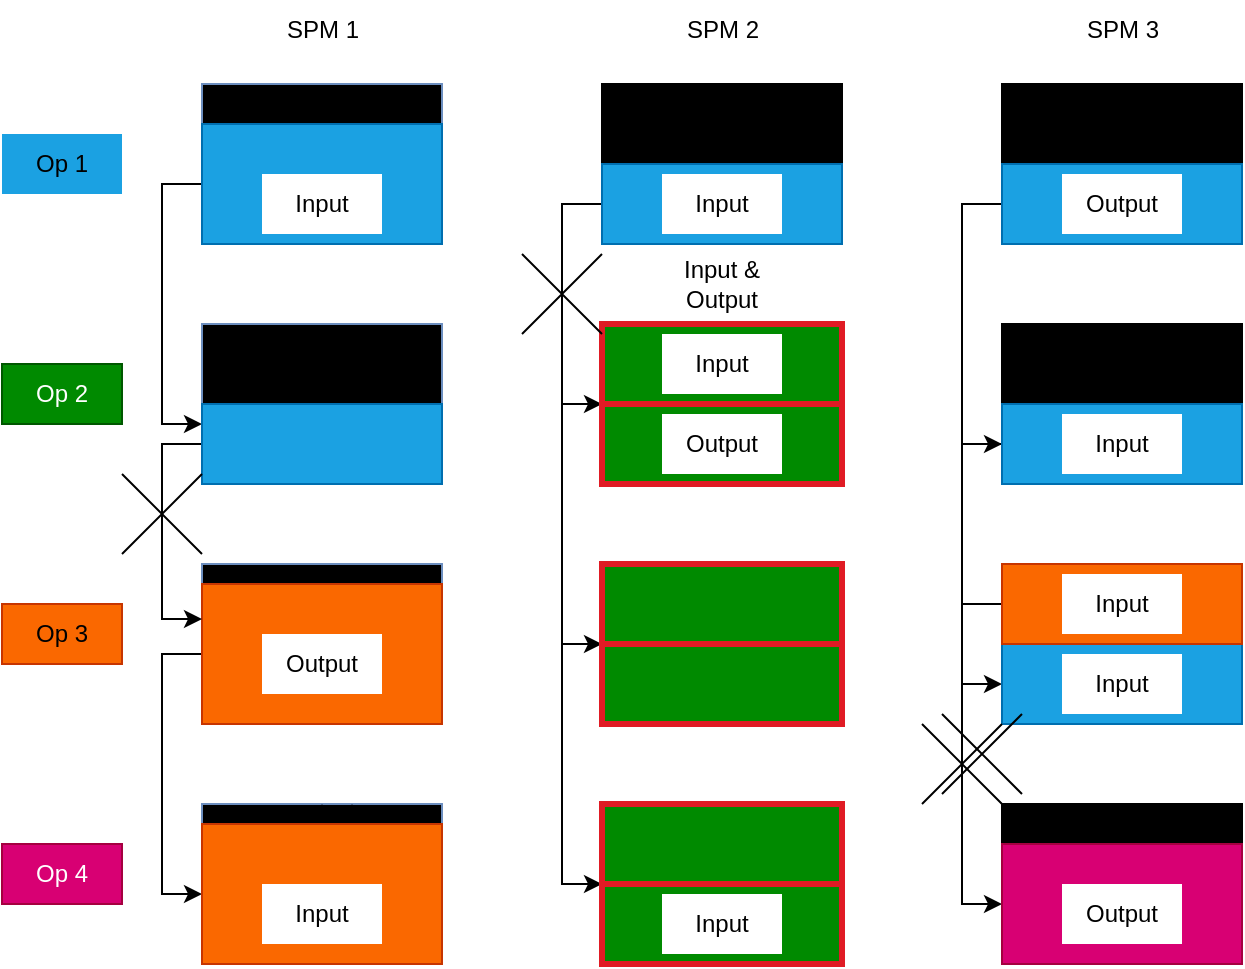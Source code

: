 <mxfile version="21.6.2" type="device">
  <diagram name="Page-1" id="moUsD8jSpCFT6V2yOXMw">
    <mxGraphModel dx="972" dy="731" grid="1" gridSize="10" guides="1" tooltips="1" connect="1" arrows="1" fold="1" page="1" pageScale="1" pageWidth="850" pageHeight="1100" math="0" shadow="0">
      <root>
        <mxCell id="0" />
        <mxCell id="1" parent="0" />
        <mxCell id="qJZFCacRla0ivbcwvyp5-1" value="" style="rounded=0;whiteSpace=wrap;html=1;fillColor=#000000;strokeColor=#6c8ebf;" vertex="1" parent="1">
          <mxGeometry x="160" y="80" width="120" height="80" as="geometry" />
        </mxCell>
        <mxCell id="qJZFCacRla0ivbcwvyp5-2" value="" style="rounded=0;whiteSpace=wrap;html=1;strokeColor=#000000;fillColor=#000000;" vertex="1" parent="1">
          <mxGeometry x="360" y="80" width="120" height="80" as="geometry" />
        </mxCell>
        <mxCell id="qJZFCacRla0ivbcwvyp5-3" value="" style="rounded=0;whiteSpace=wrap;html=1;fillColor=#000000;" vertex="1" parent="1">
          <mxGeometry x="560" y="80" width="120" height="80" as="geometry" />
        </mxCell>
        <mxCell id="qJZFCacRla0ivbcwvyp5-4" value="Op 1" style="text;html=1;strokeColor=none;fillColor=#1BA1E2;align=center;verticalAlign=middle;whiteSpace=wrap;rounded=0;" vertex="1" parent="1">
          <mxGeometry x="60" y="105" width="60" height="30" as="geometry" />
        </mxCell>
        <mxCell id="qJZFCacRla0ivbcwvyp5-92" style="edgeStyle=orthogonalEdgeStyle;rounded=0;orthogonalLoop=1;jettySize=auto;html=1;exitX=0;exitY=0.5;exitDx=0;exitDy=0;entryX=0;entryY=0.25;entryDx=0;entryDy=0;" edge="1" parent="1" source="qJZFCacRla0ivbcwvyp5-6" target="qJZFCacRla0ivbcwvyp5-90">
          <mxGeometry relative="1" as="geometry" />
        </mxCell>
        <mxCell id="qJZFCacRla0ivbcwvyp5-6" value="" style="rounded=0;whiteSpace=wrap;html=1;fillColor=#1ba1e2;strokeColor=#006EAF;fontColor=#ffffff;" vertex="1" parent="1">
          <mxGeometry x="160" y="100" width="120" height="60" as="geometry" />
        </mxCell>
        <mxCell id="qJZFCacRla0ivbcwvyp5-95" style="edgeStyle=orthogonalEdgeStyle;rounded=0;orthogonalLoop=1;jettySize=auto;html=1;exitX=0;exitY=0.5;exitDx=0;exitDy=0;entryX=0;entryY=0;entryDx=0;entryDy=0;" edge="1" parent="1" source="qJZFCacRla0ivbcwvyp5-8" target="qJZFCacRla0ivbcwvyp5-26">
          <mxGeometry relative="1" as="geometry">
            <Array as="points">
              <mxPoint x="340" y="140" />
              <mxPoint x="340" y="240" />
            </Array>
          </mxGeometry>
        </mxCell>
        <mxCell id="qJZFCacRla0ivbcwvyp5-8" value="" style="rounded=0;whiteSpace=wrap;html=1;fillColor=#1ba1e2;strokeColor=#006EAF;fontColor=#ffffff;" vertex="1" parent="1">
          <mxGeometry x="360" y="120" width="120" height="40" as="geometry" />
        </mxCell>
        <mxCell id="qJZFCacRla0ivbcwvyp5-78" style="edgeStyle=orthogonalEdgeStyle;rounded=0;orthogonalLoop=1;jettySize=auto;html=1;exitX=0;exitY=0.5;exitDx=0;exitDy=0;entryX=0;entryY=0.5;entryDx=0;entryDy=0;" edge="1" parent="1" source="qJZFCacRla0ivbcwvyp5-10" target="qJZFCacRla0ivbcwvyp5-24">
          <mxGeometry relative="1" as="geometry" />
        </mxCell>
        <mxCell id="qJZFCacRla0ivbcwvyp5-10" value="" style="rounded=0;whiteSpace=wrap;html=1;fillColor=#1ba1e2;strokeColor=#006EAF;fontColor=#ffffff;" vertex="1" parent="1">
          <mxGeometry x="560" y="120" width="120" height="40" as="geometry" />
        </mxCell>
        <mxCell id="qJZFCacRla0ivbcwvyp5-11" value="Op 2" style="text;html=1;strokeColor=#005700;fillColor=#008a00;align=center;verticalAlign=middle;whiteSpace=wrap;rounded=0;fontColor=#ffffff;" vertex="1" parent="1">
          <mxGeometry x="60" y="220" width="60" height="30" as="geometry" />
        </mxCell>
        <mxCell id="qJZFCacRla0ivbcwvyp5-12" value="" style="rounded=0;whiteSpace=wrap;html=1;strokeColor=#000000;fillColor=#000000;" vertex="1" parent="1">
          <mxGeometry x="360" y="200" width="120" height="80" as="geometry" />
        </mxCell>
        <mxCell id="qJZFCacRla0ivbcwvyp5-13" value="" style="rounded=0;whiteSpace=wrap;html=1;fillColor=#000000;strokeColor=#6c8ebf;" vertex="1" parent="1">
          <mxGeometry x="160" y="200" width="120" height="80" as="geometry" />
        </mxCell>
        <mxCell id="qJZFCacRla0ivbcwvyp5-14" value="" style="rounded=0;whiteSpace=wrap;html=1;fillColor=#000000;" vertex="1" parent="1">
          <mxGeometry x="560" y="200" width="120" height="80" as="geometry" />
        </mxCell>
        <mxCell id="qJZFCacRla0ivbcwvyp5-18" value="&lt;div&gt;Input&lt;/div&gt;" style="text;html=1;strokeColor=none;fillColor=default;align=center;verticalAlign=middle;whiteSpace=wrap;rounded=0;" vertex="1" parent="1">
          <mxGeometry x="190" y="125" width="60" height="30" as="geometry" />
        </mxCell>
        <mxCell id="qJZFCacRla0ivbcwvyp5-19" value="&lt;div&gt;Input&lt;/div&gt;" style="text;html=1;strokeColor=none;fillColor=default;align=center;verticalAlign=middle;whiteSpace=wrap;rounded=0;" vertex="1" parent="1">
          <mxGeometry x="390" y="125" width="60" height="30" as="geometry" />
        </mxCell>
        <mxCell id="qJZFCacRla0ivbcwvyp5-20" value="&lt;div&gt;Output&lt;/div&gt;" style="text;html=1;strokeColor=none;fillColor=default;align=center;verticalAlign=middle;whiteSpace=wrap;rounded=0;" vertex="1" parent="1">
          <mxGeometry x="590" y="125" width="60" height="30" as="geometry" />
        </mxCell>
        <mxCell id="qJZFCacRla0ivbcwvyp5-22" value="" style="rounded=0;whiteSpace=wrap;html=1;fillColor=#008a00;fontColor=#ffffff;strokeColor=#e01b24;strokeWidth=3;" vertex="1" parent="1">
          <mxGeometry x="360" y="200" width="120" height="40" as="geometry" />
        </mxCell>
        <mxCell id="qJZFCacRla0ivbcwvyp5-79" style="edgeStyle=orthogonalEdgeStyle;rounded=0;orthogonalLoop=1;jettySize=auto;html=1;exitX=0;exitY=0.5;exitDx=0;exitDy=0;entryX=0;entryY=0.5;entryDx=0;entryDy=0;" edge="1" parent="1" source="qJZFCacRla0ivbcwvyp5-24" target="qJZFCacRla0ivbcwvyp5-37">
          <mxGeometry relative="1" as="geometry" />
        </mxCell>
        <mxCell id="qJZFCacRla0ivbcwvyp5-24" value="" style="rounded=0;whiteSpace=wrap;html=1;fillColor=#1ba1e2;strokeColor=#006EAF;fontColor=#ffffff;" vertex="1" parent="1">
          <mxGeometry x="560" y="240" width="120" height="40" as="geometry" />
        </mxCell>
        <mxCell id="qJZFCacRla0ivbcwvyp5-107" style="edgeStyle=orthogonalEdgeStyle;rounded=0;orthogonalLoop=1;jettySize=auto;html=1;exitX=0;exitY=0;exitDx=0;exitDy=0;entryX=0;entryY=0;entryDx=0;entryDy=0;" edge="1" parent="1" source="qJZFCacRla0ivbcwvyp5-26" target="qJZFCacRla0ivbcwvyp5-104">
          <mxGeometry relative="1" as="geometry">
            <Array as="points">
              <mxPoint x="340" y="240" />
              <mxPoint x="340" y="360" />
            </Array>
          </mxGeometry>
        </mxCell>
        <mxCell id="qJZFCacRla0ivbcwvyp5-26" value="" style="rounded=0;whiteSpace=wrap;html=1;fillColor=#008a00;fontColor=#ffffff;strokeColor=#e01b24;strokeWidth=3;" vertex="1" parent="1">
          <mxGeometry x="360" y="240" width="120" height="40" as="geometry" />
        </mxCell>
        <mxCell id="qJZFCacRla0ivbcwvyp5-30" value="&lt;div&gt;Input &amp;amp; Output&lt;/div&gt;" style="text;html=1;strokeColor=none;fillColor=default;align=center;verticalAlign=middle;whiteSpace=wrap;rounded=0;" vertex="1" parent="1">
          <mxGeometry x="390" y="170" width="60" height="20" as="geometry" />
        </mxCell>
        <mxCell id="qJZFCacRla0ivbcwvyp5-32" value="Op 3" style="text;html=1;strokeColor=#C73500;fillColor=#fa6800;align=center;verticalAlign=middle;whiteSpace=wrap;rounded=0;fontColor=#000000;" vertex="1" parent="1">
          <mxGeometry x="60" y="340" width="60" height="30" as="geometry" />
        </mxCell>
        <mxCell id="qJZFCacRla0ivbcwvyp5-33" value="" style="rounded=0;whiteSpace=wrap;html=1;strokeColor=#000000;fillColor=#000000;" vertex="1" parent="1">
          <mxGeometry x="360" y="320" width="120" height="80" as="geometry" />
        </mxCell>
        <mxCell id="qJZFCacRla0ivbcwvyp5-34" value="" style="rounded=0;whiteSpace=wrap;html=1;fillColor=#000000;strokeColor=#6c8ebf;" vertex="1" parent="1">
          <mxGeometry x="160" y="320" width="120" height="80" as="geometry" />
        </mxCell>
        <mxCell id="qJZFCacRla0ivbcwvyp5-35" value="" style="rounded=0;whiteSpace=wrap;html=1;fillColor=#000000;" vertex="1" parent="1">
          <mxGeometry x="560" y="320" width="120" height="80" as="geometry" />
        </mxCell>
        <mxCell id="qJZFCacRla0ivbcwvyp5-37" value="" style="rounded=0;whiteSpace=wrap;html=1;fillColor=#1ba1e2;strokeColor=#006EAF;fontColor=#ffffff;" vertex="1" parent="1">
          <mxGeometry x="560" y="360" width="120" height="40" as="geometry" />
        </mxCell>
        <mxCell id="qJZFCacRla0ivbcwvyp5-98" style="edgeStyle=orthogonalEdgeStyle;rounded=0;orthogonalLoop=1;jettySize=auto;html=1;exitX=0;exitY=0.5;exitDx=0;exitDy=0;entryX=0;entryY=0.5;entryDx=0;entryDy=0;" edge="1" parent="1" source="qJZFCacRla0ivbcwvyp5-41" target="qJZFCacRla0ivbcwvyp5-67">
          <mxGeometry relative="1" as="geometry" />
        </mxCell>
        <mxCell id="qJZFCacRla0ivbcwvyp5-41" value="" style="rounded=0;whiteSpace=wrap;html=1;fillColor=#fa6800;fontColor=#000000;strokeColor=#C73500;" vertex="1" parent="1">
          <mxGeometry x="560" y="320" width="120" height="40" as="geometry" />
        </mxCell>
        <mxCell id="qJZFCacRla0ivbcwvyp5-94" style="edgeStyle=orthogonalEdgeStyle;rounded=0;orthogonalLoop=1;jettySize=auto;html=1;exitX=0;exitY=0.5;exitDx=0;exitDy=0;entryX=0;entryY=0.5;entryDx=0;entryDy=0;" edge="1" parent="1" source="qJZFCacRla0ivbcwvyp5-53" target="qJZFCacRla0ivbcwvyp5-87">
          <mxGeometry relative="1" as="geometry" />
        </mxCell>
        <mxCell id="qJZFCacRla0ivbcwvyp5-53" value="" style="rounded=0;whiteSpace=wrap;html=1;fillColor=#fa6800;fontColor=#000000;strokeColor=#C73500;" vertex="1" parent="1">
          <mxGeometry x="160" y="330" width="120" height="70" as="geometry" />
        </mxCell>
        <mxCell id="qJZFCacRla0ivbcwvyp5-55" value="Op 4" style="text;html=1;strokeColor=#A50040;fillColor=#d80073;align=center;verticalAlign=middle;whiteSpace=wrap;rounded=0;fontColor=#ffffff;" vertex="1" parent="1">
          <mxGeometry x="60" y="460" width="60" height="30" as="geometry" />
        </mxCell>
        <mxCell id="qJZFCacRla0ivbcwvyp5-56" value="" style="rounded=0;whiteSpace=wrap;html=1;strokeColor=#000000;fillColor=#000000;" vertex="1" parent="1">
          <mxGeometry x="360" y="440" width="120" height="80" as="geometry" />
        </mxCell>
        <mxCell id="qJZFCacRla0ivbcwvyp5-57" value="" style="rounded=0;whiteSpace=wrap;html=1;fillColor=#000000;strokeColor=#6c8ebf;" vertex="1" parent="1">
          <mxGeometry x="160" y="440" width="120" height="80" as="geometry" />
        </mxCell>
        <mxCell id="qJZFCacRla0ivbcwvyp5-58" value="" style="rounded=0;whiteSpace=wrap;html=1;fillColor=#000000;" vertex="1" parent="1">
          <mxGeometry x="560" y="440" width="120" height="80" as="geometry" />
        </mxCell>
        <mxCell id="qJZFCacRla0ivbcwvyp5-59" style="edgeStyle=orthogonalEdgeStyle;rounded=0;orthogonalLoop=1;jettySize=auto;html=1;exitX=0.5;exitY=0;exitDx=0;exitDy=0;entryX=0.75;entryY=1;entryDx=0;entryDy=0;" edge="1" parent="1">
          <mxGeometry relative="1" as="geometry">
            <mxPoint x="235" y="440" as="targetPoint" />
            <mxPoint x="220" y="470" as="sourcePoint" />
          </mxGeometry>
        </mxCell>
        <mxCell id="qJZFCacRla0ivbcwvyp5-60" style="edgeStyle=orthogonalEdgeStyle;rounded=0;orthogonalLoop=1;jettySize=auto;html=1;exitX=0.5;exitY=0;exitDx=0;exitDy=0;entryX=0.5;entryY=0;entryDx=0;entryDy=0;" edge="1" parent="1" target="qJZFCacRla0ivbcwvyp5-57">
          <mxGeometry relative="1" as="geometry">
            <mxPoint x="220" y="470" as="sourcePoint" />
          </mxGeometry>
        </mxCell>
        <mxCell id="qJZFCacRla0ivbcwvyp5-67" value="" style="rounded=0;whiteSpace=wrap;html=1;fillColor=#d80073;fontColor=#ffffff;strokeColor=#A50040;" vertex="1" parent="1">
          <mxGeometry x="560" y="460" width="120" height="60" as="geometry" />
        </mxCell>
        <mxCell id="qJZFCacRla0ivbcwvyp5-71" value="&lt;div&gt;SPM 1&lt;/div&gt;" style="text;html=1;align=center;verticalAlign=middle;resizable=0;points=[];autosize=1;strokeColor=none;fillColor=none;" vertex="1" parent="1">
          <mxGeometry x="190" y="38" width="60" height="30" as="geometry" />
        </mxCell>
        <mxCell id="qJZFCacRla0ivbcwvyp5-72" value="&lt;div&gt;SPM 2&lt;br&gt;&lt;/div&gt;" style="text;html=1;align=center;verticalAlign=middle;resizable=0;points=[];autosize=1;strokeColor=none;fillColor=none;" vertex="1" parent="1">
          <mxGeometry x="390" y="38" width="60" height="30" as="geometry" />
        </mxCell>
        <mxCell id="qJZFCacRla0ivbcwvyp5-73" value="&lt;div&gt;SPM 3&lt;br&gt;&lt;/div&gt;" style="text;html=1;align=center;verticalAlign=middle;resizable=0;points=[];autosize=1;strokeColor=none;fillColor=none;" vertex="1" parent="1">
          <mxGeometry x="590" y="38" width="60" height="30" as="geometry" />
        </mxCell>
        <mxCell id="qJZFCacRla0ivbcwvyp5-74" value="&lt;div&gt;Input&lt;/div&gt;" style="text;html=1;strokeColor=none;fillColor=default;align=center;verticalAlign=middle;whiteSpace=wrap;rounded=0;" vertex="1" parent="1">
          <mxGeometry x="390" y="205" width="60" height="30" as="geometry" />
        </mxCell>
        <mxCell id="qJZFCacRla0ivbcwvyp5-75" value="&lt;div&gt;Output&lt;/div&gt;" style="text;html=1;strokeColor=none;fillColor=default;align=center;verticalAlign=middle;whiteSpace=wrap;rounded=0;" vertex="1" parent="1">
          <mxGeometry x="390" y="245" width="60" height="30" as="geometry" />
        </mxCell>
        <mxCell id="qJZFCacRla0ivbcwvyp5-77" value="&lt;div&gt;Input&lt;/div&gt;" style="text;html=1;strokeColor=none;fillColor=default;align=center;verticalAlign=middle;whiteSpace=wrap;rounded=0;" vertex="1" parent="1">
          <mxGeometry x="590" y="245" width="60" height="30" as="geometry" />
        </mxCell>
        <mxCell id="qJZFCacRla0ivbcwvyp5-80" value="&lt;div&gt;Input&lt;/div&gt;" style="text;html=1;strokeColor=none;fillColor=default;align=center;verticalAlign=middle;whiteSpace=wrap;rounded=0;" vertex="1" parent="1">
          <mxGeometry x="590" y="365" width="60" height="30" as="geometry" />
        </mxCell>
        <mxCell id="qJZFCacRla0ivbcwvyp5-81" value="&lt;div&gt;Input&lt;/div&gt;" style="text;html=1;strokeColor=none;fillColor=default;align=center;verticalAlign=middle;whiteSpace=wrap;rounded=0;" vertex="1" parent="1">
          <mxGeometry x="590" y="325" width="60" height="30" as="geometry" />
        </mxCell>
        <mxCell id="qJZFCacRla0ivbcwvyp5-82" value="&lt;div&gt;Output&lt;/div&gt;" style="text;html=1;strokeColor=none;fillColor=default;align=center;verticalAlign=middle;whiteSpace=wrap;rounded=0;" vertex="1" parent="1">
          <mxGeometry x="190" y="355" width="60" height="30" as="geometry" />
        </mxCell>
        <mxCell id="qJZFCacRla0ivbcwvyp5-83" value="" style="rounded=0;whiteSpace=wrap;html=1;fillColor=#008a00;fontColor=#ffffff;strokeColor=none;strokeWidth=3;" vertex="1" parent="1">
          <mxGeometry x="360" y="360" width="120" height="40" as="geometry" />
        </mxCell>
        <mxCell id="qJZFCacRla0ivbcwvyp5-85" value="&lt;div&gt;Output&lt;/div&gt;" style="text;html=1;strokeColor=none;fillColor=default;align=center;verticalAlign=middle;whiteSpace=wrap;rounded=0;" vertex="1" parent="1">
          <mxGeometry x="590" y="480" width="60" height="30" as="geometry" />
        </mxCell>
        <mxCell id="qJZFCacRla0ivbcwvyp5-86" value="" style="rounded=0;whiteSpace=wrap;html=1;fillColor=#008a00;fontColor=#ffffff;strokeColor=none;strokeWidth=3;" vertex="1" parent="1">
          <mxGeometry x="360" y="480" width="120" height="40" as="geometry" />
        </mxCell>
        <mxCell id="qJZFCacRla0ivbcwvyp5-87" value="" style="rounded=0;whiteSpace=wrap;html=1;fillColor=#fa6800;fontColor=#000000;strokeColor=#C73500;" vertex="1" parent="1">
          <mxGeometry x="160" y="450" width="120" height="70" as="geometry" />
        </mxCell>
        <mxCell id="qJZFCacRla0ivbcwvyp5-89" value="&lt;div&gt;Input&lt;/div&gt;" style="text;html=1;strokeColor=none;fillColor=default;align=center;verticalAlign=middle;whiteSpace=wrap;rounded=0;" vertex="1" parent="1">
          <mxGeometry x="190" y="480" width="60" height="30" as="geometry" />
        </mxCell>
        <mxCell id="qJZFCacRla0ivbcwvyp5-93" style="edgeStyle=orthogonalEdgeStyle;rounded=0;orthogonalLoop=1;jettySize=auto;html=1;exitX=0;exitY=0.5;exitDx=0;exitDy=0;entryX=0;entryY=0.25;entryDx=0;entryDy=0;" edge="1" parent="1" source="qJZFCacRla0ivbcwvyp5-90" target="qJZFCacRla0ivbcwvyp5-53">
          <mxGeometry relative="1" as="geometry" />
        </mxCell>
        <mxCell id="qJZFCacRla0ivbcwvyp5-90" value="" style="rounded=0;whiteSpace=wrap;html=1;fillColor=#1ba1e2;strokeColor=#006EAF;fontColor=#ffffff;" vertex="1" parent="1">
          <mxGeometry x="160" y="240" width="120" height="40" as="geometry" />
        </mxCell>
        <mxCell id="qJZFCacRla0ivbcwvyp5-99" value="" style="shape=mxgraph.sysml.x;" vertex="1" parent="1">
          <mxGeometry x="120" y="275" width="40" height="40" as="geometry" />
        </mxCell>
        <mxCell id="qJZFCacRla0ivbcwvyp5-100" value="" style="shape=mxgraph.sysml.x;" vertex="1" parent="1">
          <mxGeometry x="520" y="400" width="40" height="40" as="geometry" />
        </mxCell>
        <mxCell id="qJZFCacRla0ivbcwvyp5-101" value="" style="shape=mxgraph.sysml.x;" vertex="1" parent="1">
          <mxGeometry x="320" y="165" width="40" height="40" as="geometry" />
        </mxCell>
        <mxCell id="qJZFCacRla0ivbcwvyp5-102" value="" style="rounded=0;whiteSpace=wrap;html=1;fillColor=#008a00;fontColor=#ffffff;strokeColor=#e01b24;strokeWidth=3;" vertex="1" parent="1">
          <mxGeometry x="360" y="320" width="120" height="40" as="geometry" />
        </mxCell>
        <mxCell id="qJZFCacRla0ivbcwvyp5-103" value="" style="rounded=0;whiteSpace=wrap;html=1;fillColor=#008a00;fontColor=#ffffff;strokeColor=#e01b24;strokeWidth=3;" vertex="1" parent="1">
          <mxGeometry x="360" y="440" width="120" height="40" as="geometry" />
        </mxCell>
        <mxCell id="qJZFCacRla0ivbcwvyp5-108" style="edgeStyle=orthogonalEdgeStyle;rounded=0;orthogonalLoop=1;jettySize=auto;html=1;exitX=0;exitY=0;exitDx=0;exitDy=0;entryX=0;entryY=0;entryDx=0;entryDy=0;" edge="1" parent="1" source="qJZFCacRla0ivbcwvyp5-104" target="qJZFCacRla0ivbcwvyp5-105">
          <mxGeometry relative="1" as="geometry">
            <Array as="points">
              <mxPoint x="340" y="360" />
              <mxPoint x="340" y="480" />
            </Array>
          </mxGeometry>
        </mxCell>
        <mxCell id="qJZFCacRla0ivbcwvyp5-104" value="" style="rounded=0;whiteSpace=wrap;html=1;fillColor=#008a00;fontColor=#ffffff;strokeColor=#e01b24;strokeWidth=3;" vertex="1" parent="1">
          <mxGeometry x="360" y="360" width="120" height="40" as="geometry" />
        </mxCell>
        <mxCell id="qJZFCacRla0ivbcwvyp5-105" value="" style="rounded=0;whiteSpace=wrap;html=1;fillColor=#008a00;fontColor=#ffffff;strokeColor=#e01b24;strokeWidth=3;" vertex="1" parent="1">
          <mxGeometry x="360" y="480" width="120" height="40" as="geometry" />
        </mxCell>
        <mxCell id="qJZFCacRla0ivbcwvyp5-88" value="&lt;div&gt;Input&lt;/div&gt;" style="text;html=1;strokeColor=none;fillColor=default;align=center;verticalAlign=middle;whiteSpace=wrap;rounded=0;" vertex="1" parent="1">
          <mxGeometry x="390" y="485" width="60" height="30" as="geometry" />
        </mxCell>
        <mxCell id="qJZFCacRla0ivbcwvyp5-109" value="" style="shape=mxgraph.sysml.x;" vertex="1" parent="1">
          <mxGeometry x="530" y="395" width="40" height="40" as="geometry" />
        </mxCell>
      </root>
    </mxGraphModel>
  </diagram>
</mxfile>
